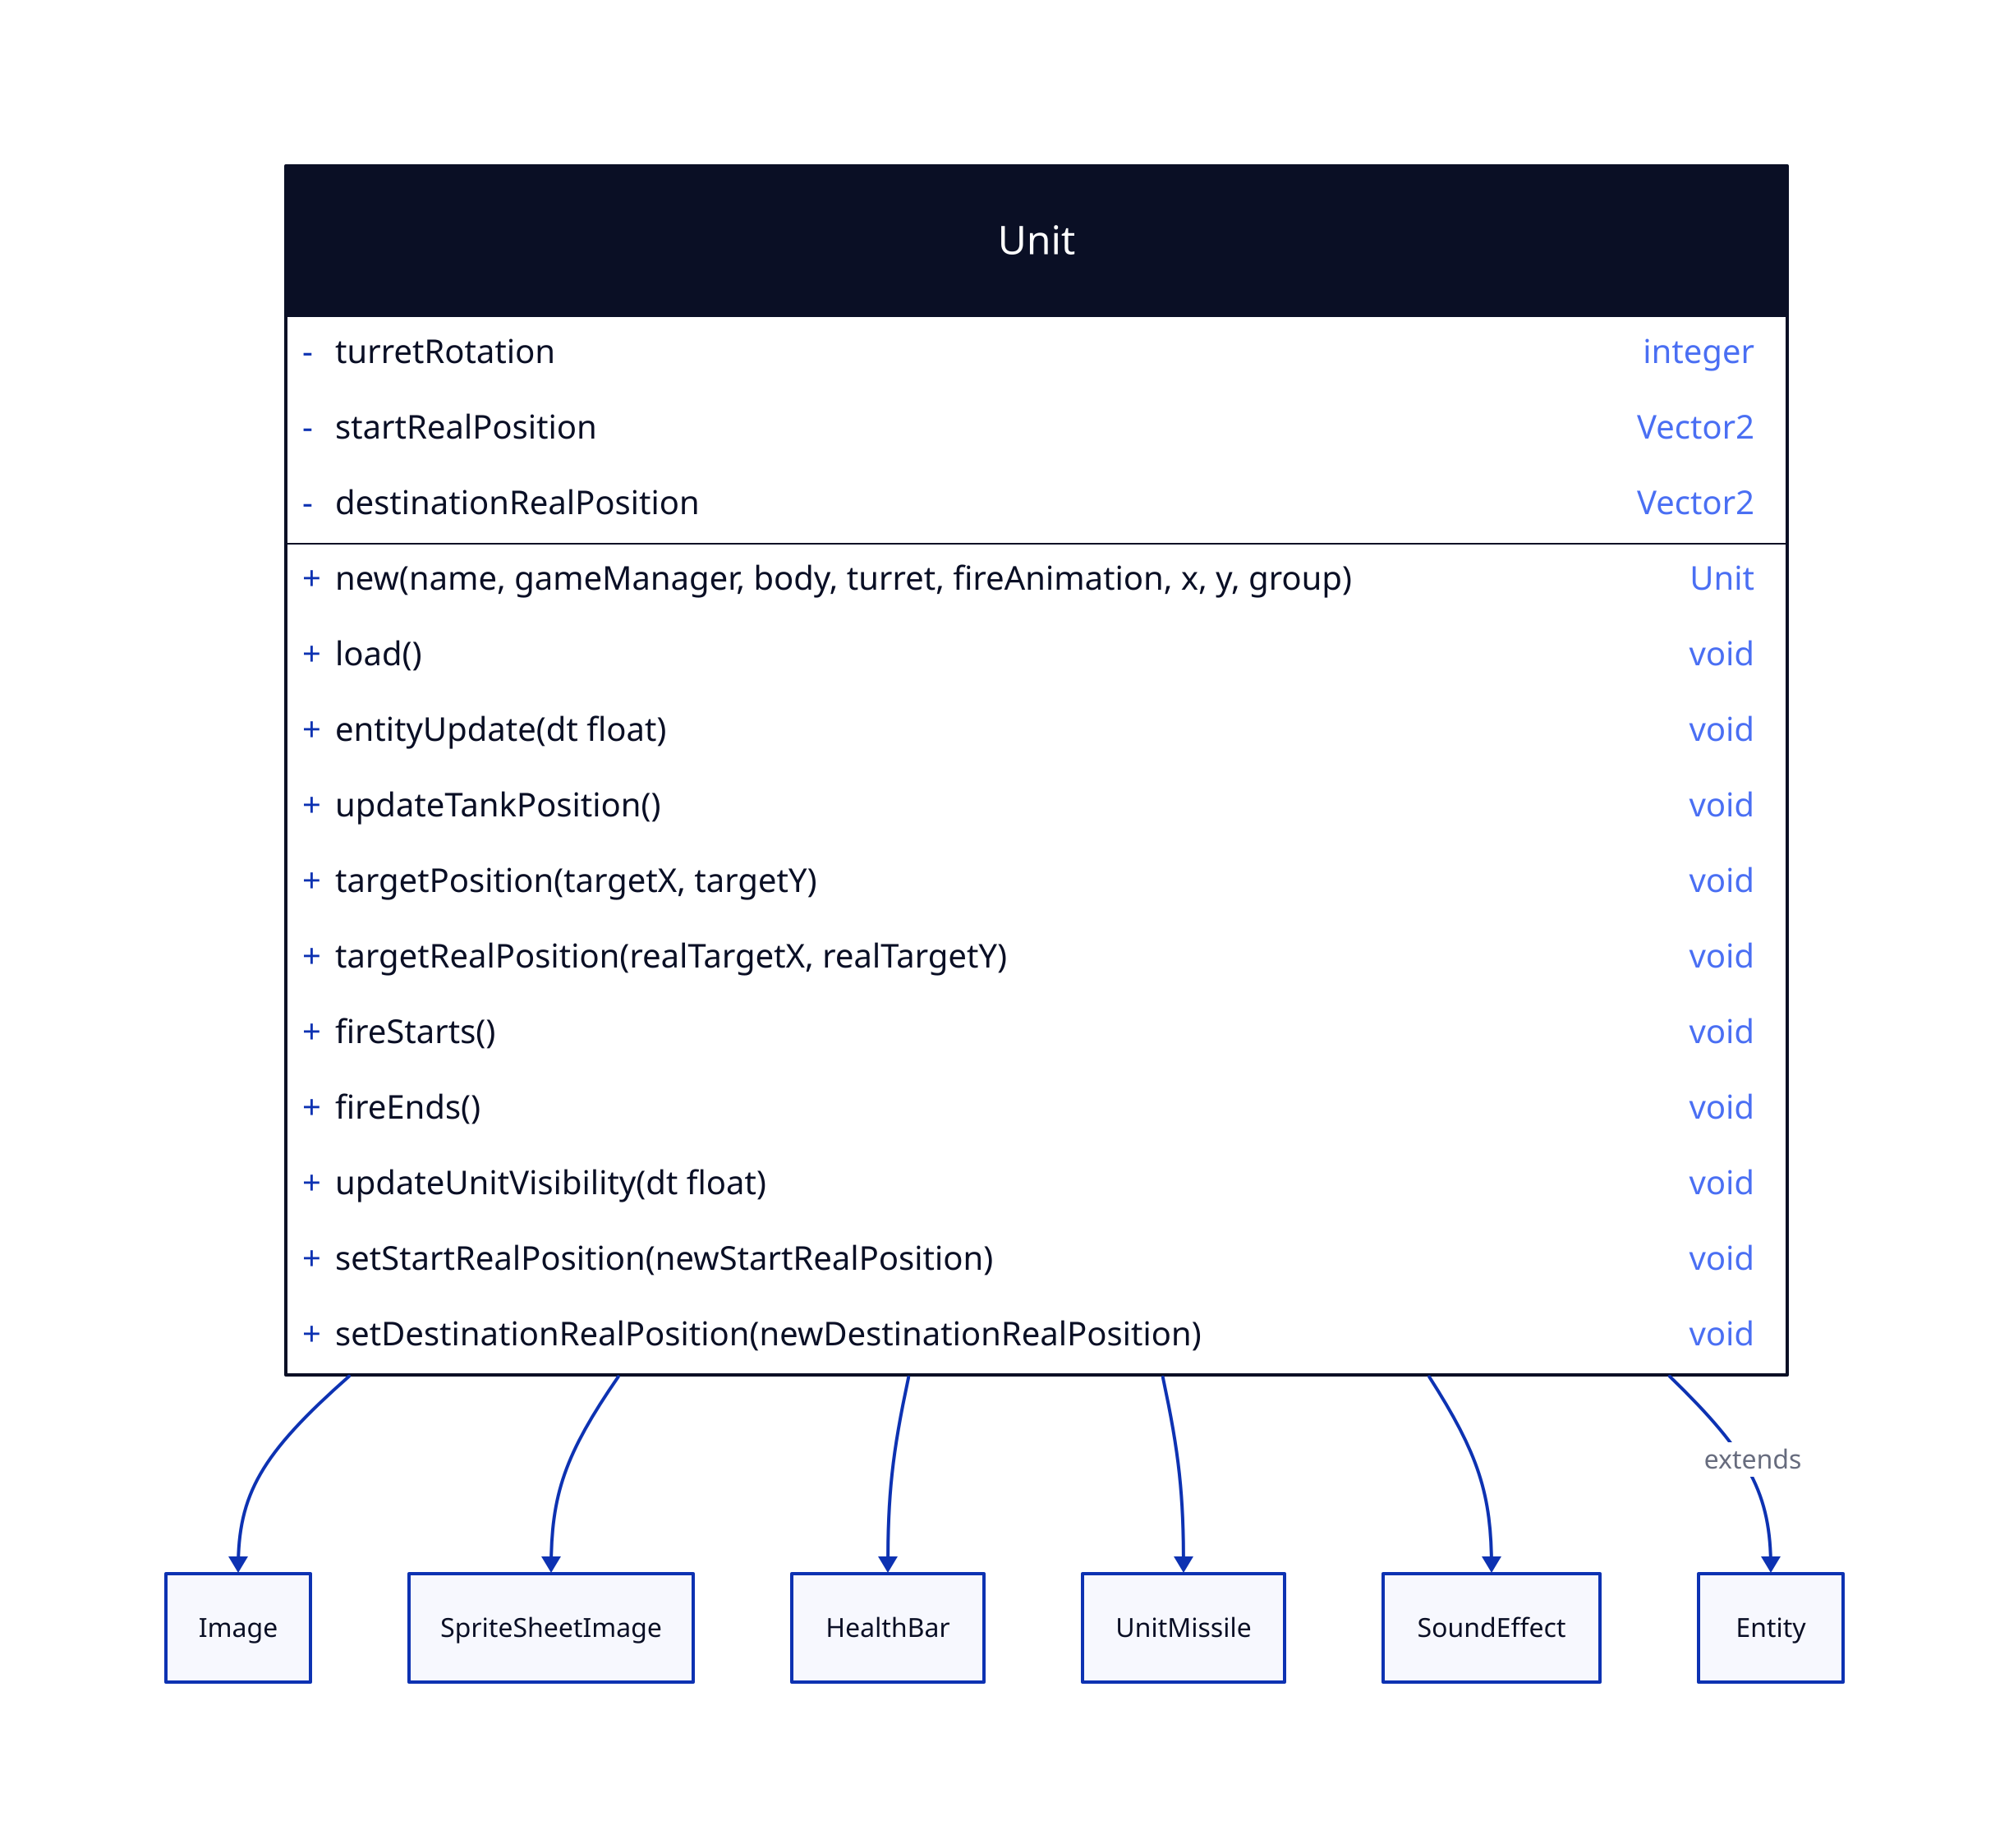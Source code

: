 Unit: {
  shape: class

  +new(name, gameManager, body, turret, fireAnimation, x, y, group): Unit

  -turretRotation: integer
  -startRealPosition: Vector2
  -destinationRealPosition: Vector2

  +load(): void
  +entityUpdate(dt float): void
  +updateTankPosition(): void
  +targetPosition(targetX, targetY): void
  +targetRealPosition(realTargetX, realTargetY): void
  +fireStarts(): void
  +fireEnds(): void
  +updateUnitVisibility(dt float): void
  +setStartRealPosition(newStartRealPosition): void
  +setDestinationRealPosition(newDestinationRealPosition): void
}
Unit -> Image
Unit -> SpriteSheetImage
Unit -> HealthBar
Unit -> UnitMissile
Unit -> SoundEffect
Unit -> Entity: extends
